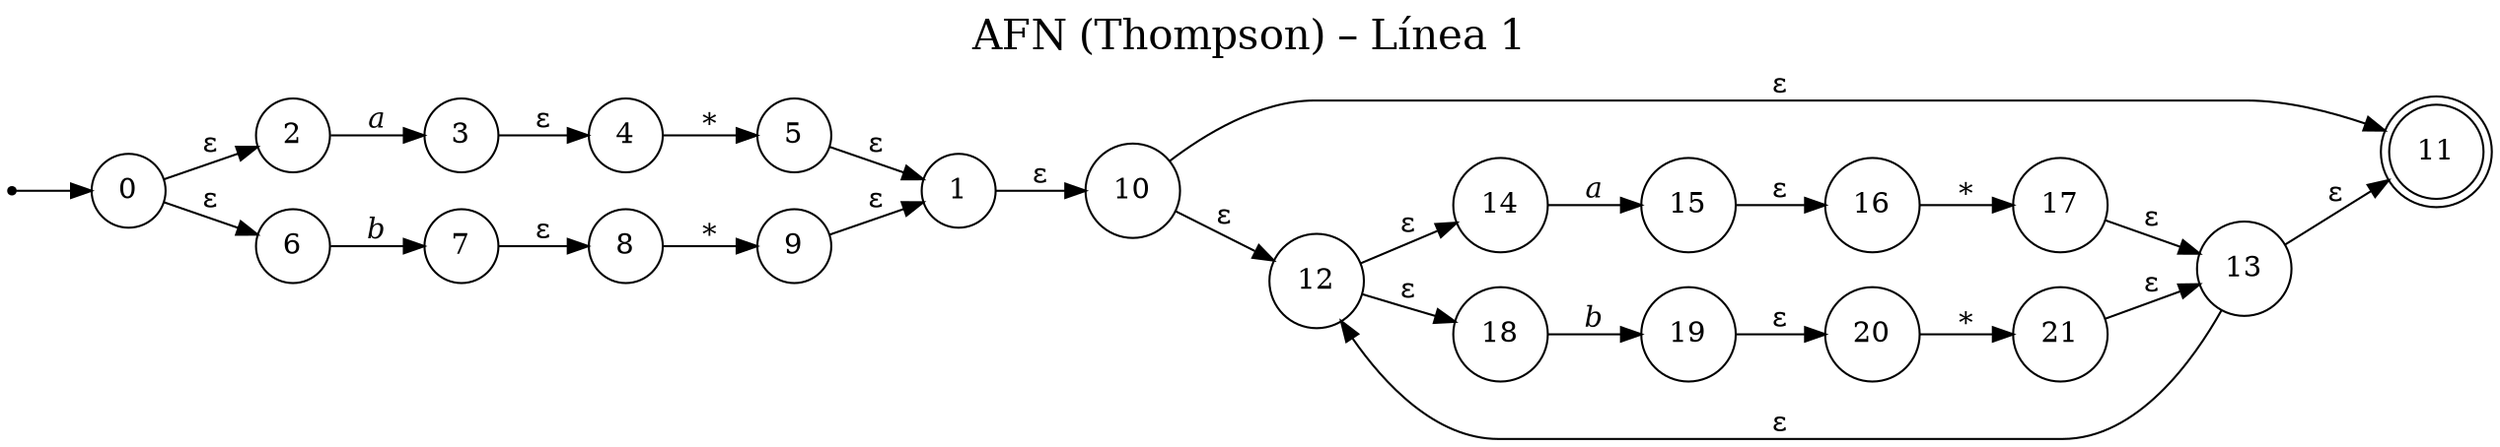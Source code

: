 digraph AFN {
  rankdir=LR;
  labelloc="t"; label="AFN (Thompson) – Línea 1"; fontsize=20;
  0 [shape=circle, label="0"];
  1 [shape=circle, label="1"];
  2 [shape=circle, label="2"];
  3 [shape=circle, label="3"];
  4 [shape=circle, label="4"];
  5 [shape=circle, label="5"];
  6 [shape=circle, label="6"];
  7 [shape=circle, label="7"];
  8 [shape=circle, label="8"];
  9 [shape=circle, label="9"];
  10 [shape=circle, label="10"];
  11 [shape=doublecircle, label="11"];
  12 [shape=circle, label="12"];
  13 [shape=circle, label="13"];
  14 [shape=circle, label="14"];
  15 [shape=circle, label="15"];
  16 [shape=circle, label="16"];
  17 [shape=circle, label="17"];
  18 [shape=circle, label="18"];
  19 [shape=circle, label="19"];
  20 [shape=circle, label="20"];
  21 [shape=circle, label="21"];
  start [shape=point, label=""];
  start -> 0;
  0 -> 2 [label="ε"];
  0 -> 6 [label="ε"];
  1 -> 10 [label="ε"];
  2 -> 3 [label="𝑎"];
  3 -> 4 [label="ε"];
  4 -> 5 [label="∗"];
  5 -> 1 [label="ε"];
  6 -> 7 [label="𝑏"];
  7 -> 8 [label="ε"];
  8 -> 9 [label="∗"];
  9 -> 1 [label="ε"];
  10 -> 11 [label="ε"];
  10 -> 12 [label="ε"];
  12 -> 14 [label="ε"];
  12 -> 18 [label="ε"];
  13 -> 11 [label="ε"];
  13 -> 12 [label="ε"];
  14 -> 15 [label="𝑎"];
  15 -> 16 [label="ε"];
  16 -> 17 [label="∗"];
  17 -> 13 [label="ε"];
  18 -> 19 [label="𝑏"];
  19 -> 20 [label="ε"];
  20 -> 21 [label="∗"];
  21 -> 13 [label="ε"];
}
